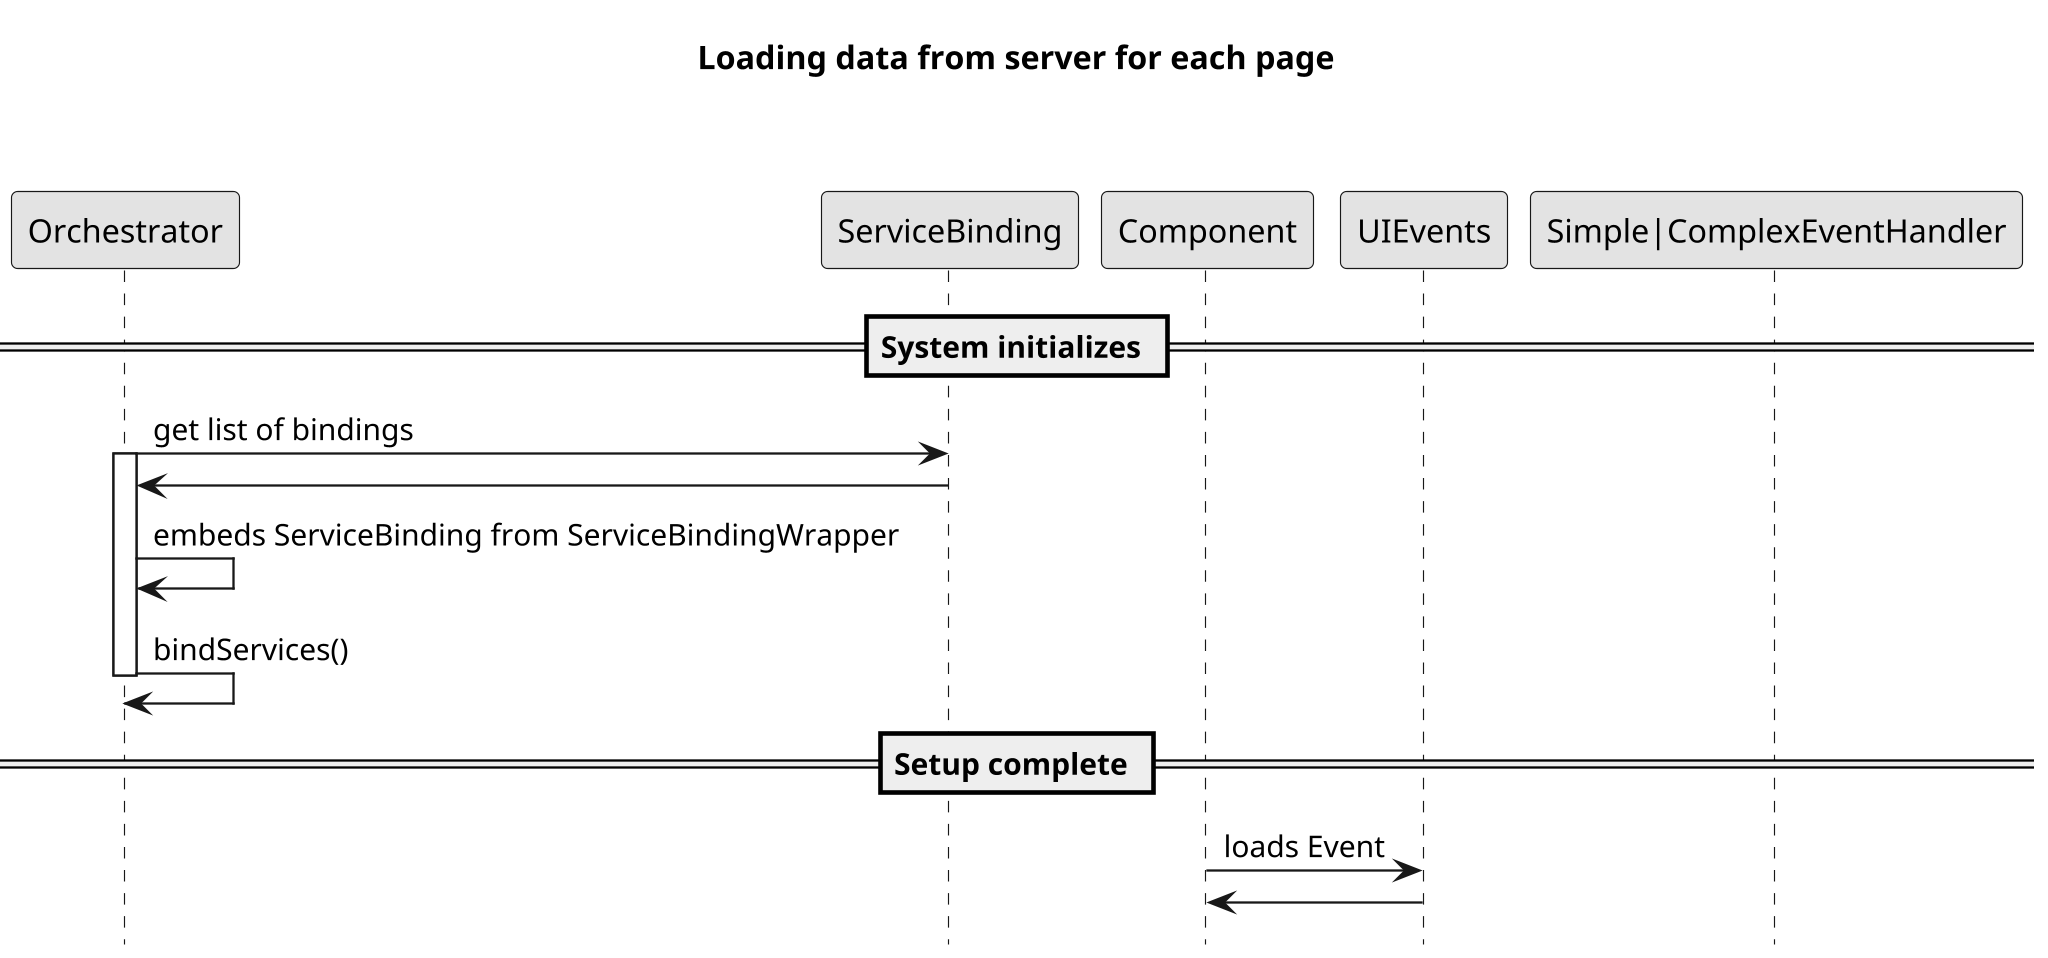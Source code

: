 @startuml

scale 2048 width

skinparam monochrome true
hide footbox
title Loading data from server for each page\n\n
participant Orchestrator order 10
participant ServiceBinding order 15
participant Component order 20
participant UIEvents order 25
participant "Simple|ComplexEventHandler"  as EventHandler order 30

== System initializes ==

Orchestrator -> ServiceBinding: get list of bindings
activate Orchestrator
ServiceBinding -> Orchestrator
Orchestrator -> Orchestrator: embeds ServiceBinding from ServiceBindingWrapper
Orchestrator -> Orchestrator: bindServices()
deactivate Orchestrator

== Setup complete ==

Component -> UIEvents: loads Event
UIEvents -> Component
@enduml
